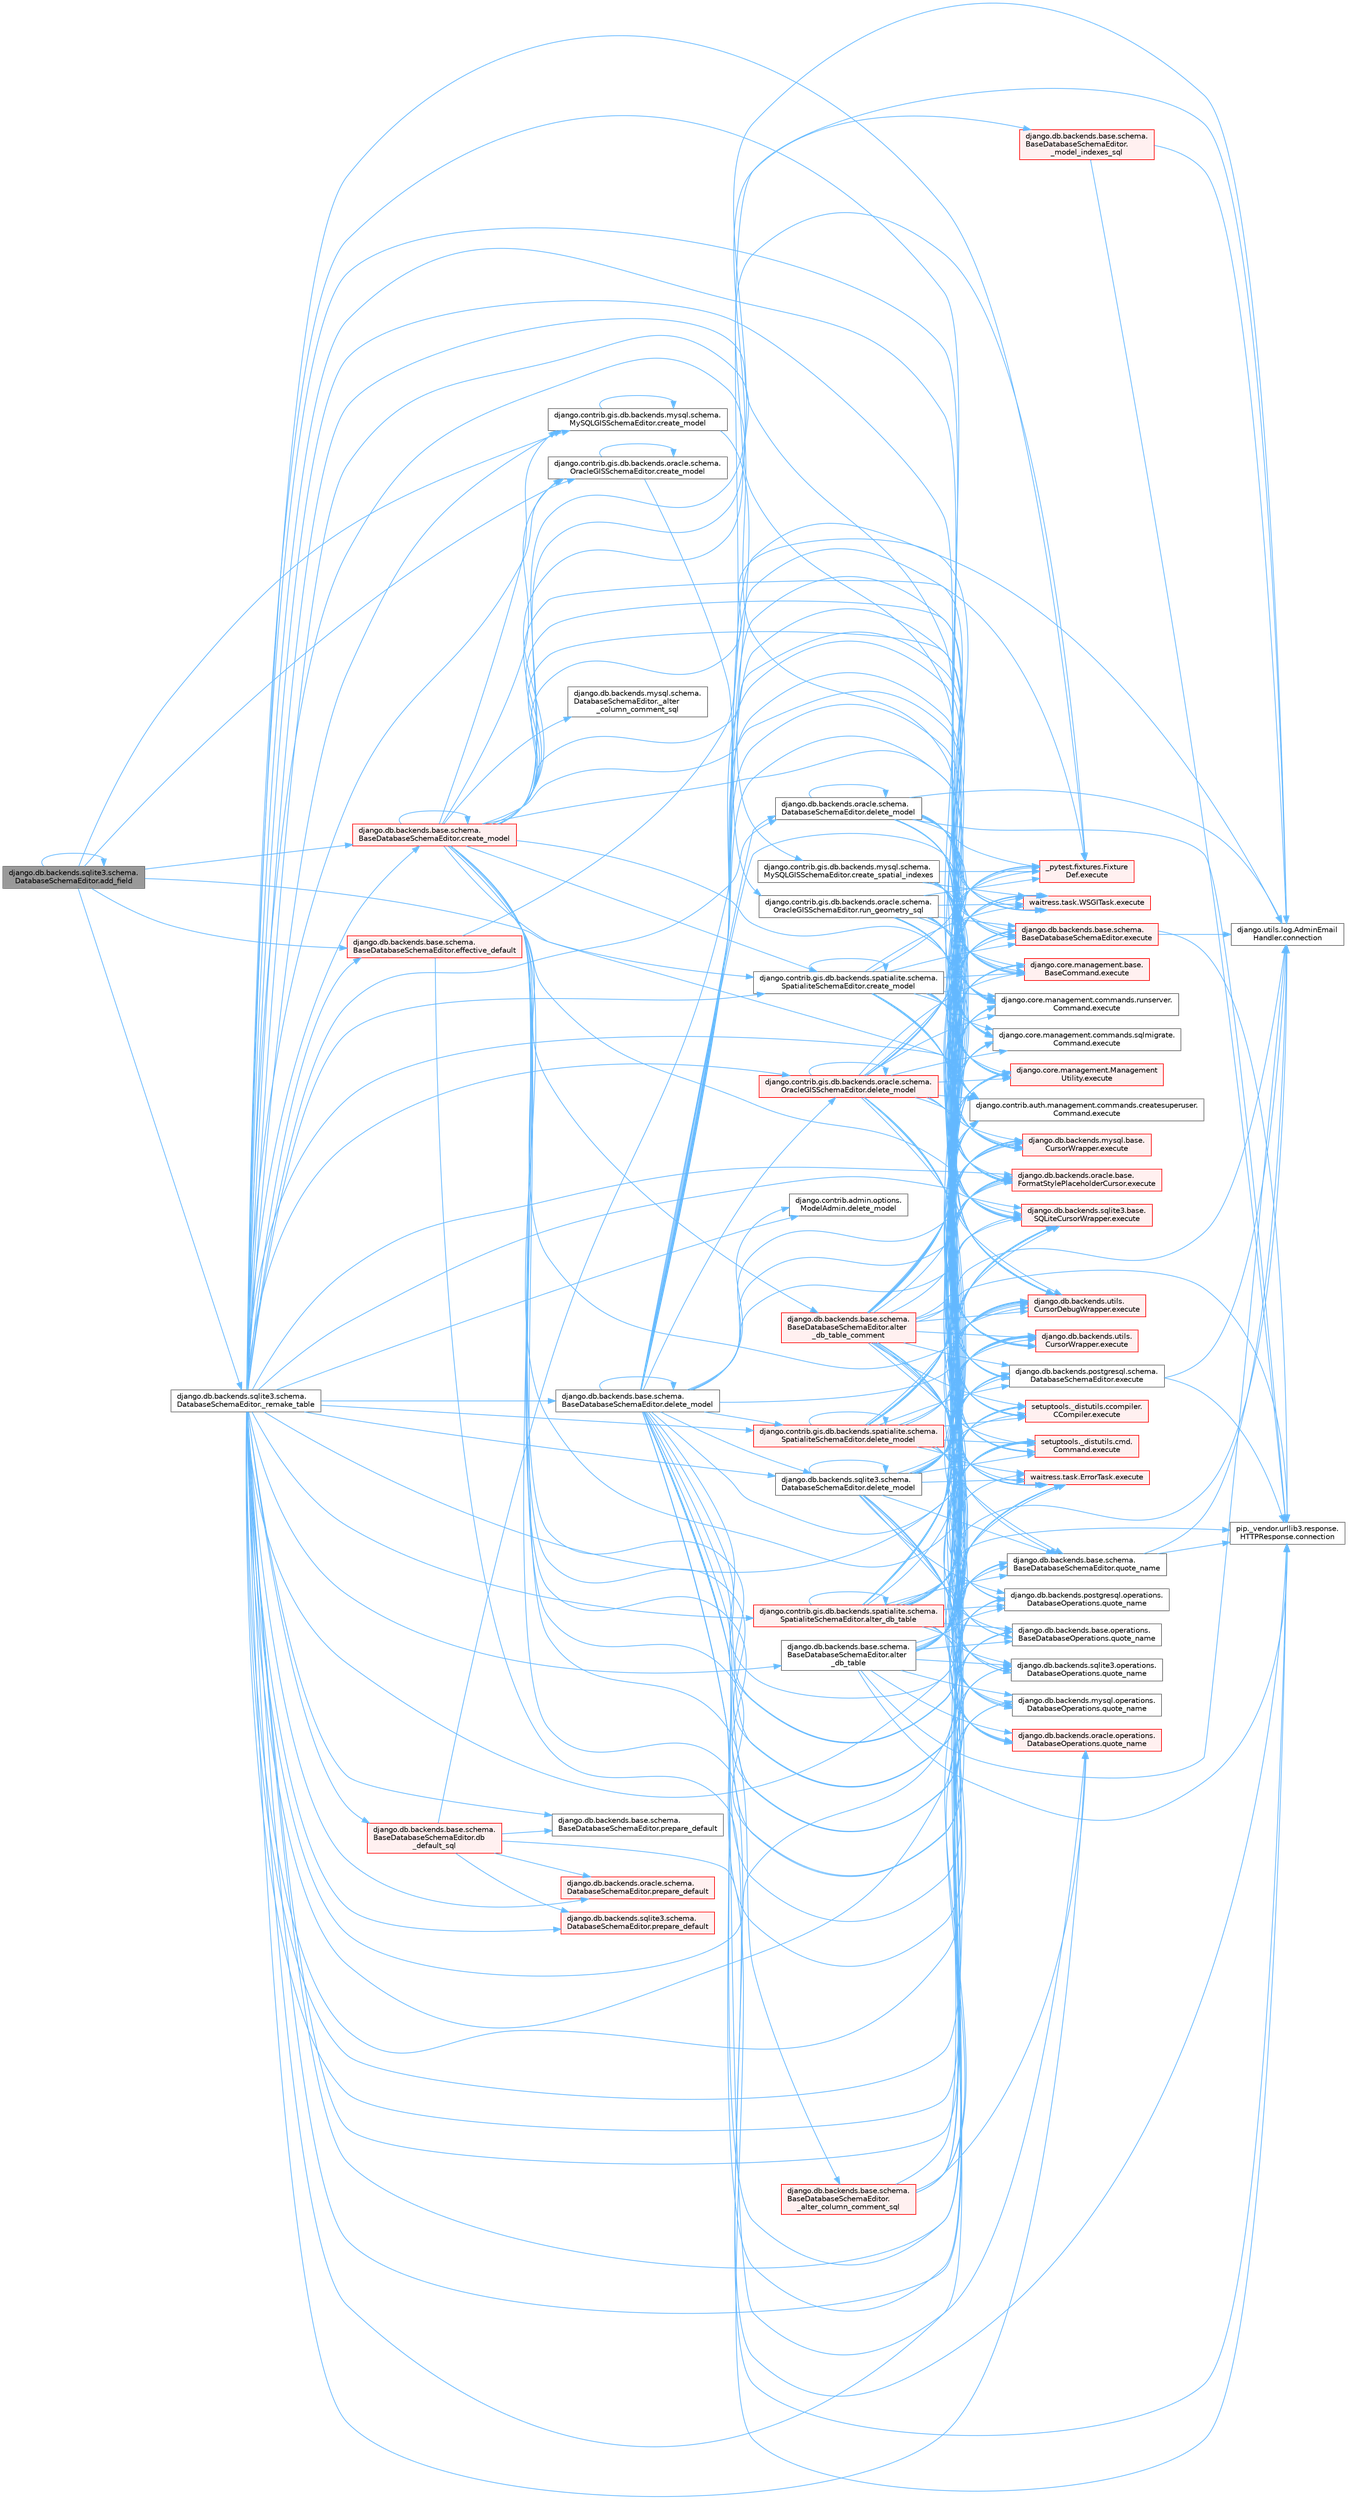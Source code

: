 digraph "django.db.backends.sqlite3.schema.DatabaseSchemaEditor.add_field"
{
 // LATEX_PDF_SIZE
  bgcolor="transparent";
  edge [fontname=Helvetica,fontsize=10,labelfontname=Helvetica,labelfontsize=10];
  node [fontname=Helvetica,fontsize=10,shape=box,height=0.2,width=0.4];
  rankdir="LR";
  Node1 [id="Node000001",label="django.db.backends.sqlite3.schema.\lDatabaseSchemaEditor.add_field",height=0.2,width=0.4,color="gray40", fillcolor="grey60", style="filled", fontcolor="black",tooltip=" "];
  Node1 -> Node2 [id="edge1_Node000001_Node000002",color="steelblue1",style="solid",tooltip=" "];
  Node2 [id="Node000002",label="django.db.backends.sqlite3.schema.\lDatabaseSchemaEditor._remake_table",height=0.2,width=0.4,color="grey40", fillcolor="white", style="filled",URL="$classdjango_1_1db_1_1backends_1_1sqlite3_1_1schema_1_1_database_schema_editor.html#a9b5b247b2cd836c48a65726025b45e11",tooltip=" "];
  Node2 -> Node3 [id="edge2_Node000002_Node000003",color="steelblue1",style="solid",tooltip=" "];
  Node3 [id="Node000003",label="django.contrib.gis.db.backends.spatialite.schema.\lSpatialiteSchemaEditor.alter_db_table",height=0.2,width=0.4,color="red", fillcolor="#FFF0F0", style="filled",URL="$classdjango_1_1contrib_1_1gis_1_1db_1_1backends_1_1spatialite_1_1schema_1_1_spatialite_schema_editor.html#a3c238b03e587be42747e3a128cd44946",tooltip=" "];
  Node3 -> Node3 [id="edge3_Node000003_Node000003",color="steelblue1",style="solid",tooltip=" "];
  Node3 -> Node4 [id="edge4_Node000003_Node000004",color="steelblue1",style="solid",tooltip=" "];
  Node4 [id="Node000004",label="django.utils.log.AdminEmail\lHandler.connection",height=0.2,width=0.4,color="grey40", fillcolor="white", style="filled",URL="$classdjango_1_1utils_1_1log_1_1_admin_email_handler.html#a545b5f7ec55a857fe1ca7836814a0760",tooltip=" "];
  Node3 -> Node5 [id="edge5_Node000003_Node000005",color="steelblue1",style="solid",tooltip=" "];
  Node5 [id="Node000005",label="pip._vendor.urllib3.response.\lHTTPResponse.connection",height=0.2,width=0.4,color="grey40", fillcolor="white", style="filled",URL="$classpip_1_1__vendor_1_1urllib3_1_1response_1_1_h_t_t_p_response.html#a9002314624685de3bbf9b84bdc87fef8",tooltip=" "];
  Node3 -> Node6 [id="edge6_Node000003_Node000006",color="steelblue1",style="solid",tooltip=" "];
  Node6 [id="Node000006",label="_pytest.fixtures.Fixture\lDef.execute",height=0.2,width=0.4,color="red", fillcolor="#FFF0F0", style="filled",URL="$class__pytest_1_1fixtures_1_1_fixture_def.html#ac27e0caaadd6404ffc2715216b643993",tooltip=" "];
  Node3 -> Node3951 [id="edge7_Node000003_Node003951",color="steelblue1",style="solid",tooltip=" "];
  Node3951 [id="Node003951",label="django.contrib.auth.management.commands.createsuperuser.\lCommand.execute",height=0.2,width=0.4,color="grey40", fillcolor="white", style="filled",URL="$classdjango_1_1contrib_1_1auth_1_1management_1_1commands_1_1createsuperuser_1_1_command.html#a4dc8ad9953fcae01a4c61c32fe4c6540",tooltip=" "];
  Node3 -> Node3952 [id="edge8_Node000003_Node003952",color="steelblue1",style="solid",tooltip=" "];
  Node3952 [id="Node003952",label="django.core.management.base.\lBaseCommand.execute",height=0.2,width=0.4,color="red", fillcolor="#FFF0F0", style="filled",URL="$classdjango_1_1core_1_1management_1_1base_1_1_base_command.html#a5621c1fb51be6a2deff6777d90c25ee0",tooltip=" "];
  Node3 -> Node3954 [id="edge9_Node000003_Node003954",color="steelblue1",style="solid",tooltip=" "];
  Node3954 [id="Node003954",label="django.core.management.commands.runserver.\lCommand.execute",height=0.2,width=0.4,color="grey40", fillcolor="white", style="filled",URL="$classdjango_1_1core_1_1management_1_1commands_1_1runserver_1_1_command.html#a86b4bdbf596d9f612125e143148d9919",tooltip=" "];
  Node3 -> Node3955 [id="edge10_Node000003_Node003955",color="steelblue1",style="solid",tooltip=" "];
  Node3955 [id="Node003955",label="django.core.management.commands.sqlmigrate.\lCommand.execute",height=0.2,width=0.4,color="grey40", fillcolor="white", style="filled",URL="$classdjango_1_1core_1_1management_1_1commands_1_1sqlmigrate_1_1_command.html#ad47c65d3d4820430ce43bb5f2086789d",tooltip=" "];
  Node3 -> Node3956 [id="edge11_Node000003_Node003956",color="steelblue1",style="solid",tooltip=" "];
  Node3956 [id="Node003956",label="django.core.management.Management\lUtility.execute",height=0.2,width=0.4,color="red", fillcolor="#FFF0F0", style="filled",URL="$classdjango_1_1core_1_1management_1_1_management_utility.html#ab2752203019f6a6274c55e096770c008",tooltip=" "];
  Node3 -> Node3964 [id="edge12_Node000003_Node003964",color="steelblue1",style="solid",tooltip=" "];
  Node3964 [id="Node003964",label="django.db.backends.base.schema.\lBaseDatabaseSchemaEditor.execute",height=0.2,width=0.4,color="red", fillcolor="#FFF0F0", style="filled",URL="$classdjango_1_1db_1_1backends_1_1base_1_1schema_1_1_base_database_schema_editor.html#a964d07b6ba94dc1698e896feeeb57353",tooltip=" "];
  Node3964 -> Node4 [id="edge13_Node003964_Node000004",color="steelblue1",style="solid",tooltip=" "];
  Node3964 -> Node5 [id="edge14_Node003964_Node000005",color="steelblue1",style="solid",tooltip=" "];
  Node3 -> Node3967 [id="edge15_Node000003_Node003967",color="steelblue1",style="solid",tooltip=" "];
  Node3967 [id="Node003967",label="django.db.backends.mysql.base.\lCursorWrapper.execute",height=0.2,width=0.4,color="red", fillcolor="#FFF0F0", style="filled",URL="$classdjango_1_1db_1_1backends_1_1mysql_1_1base_1_1_cursor_wrapper.html#a6b2d41b73d7c215224f1e994aad6ad60",tooltip=" "];
  Node3 -> Node3968 [id="edge16_Node000003_Node003968",color="steelblue1",style="solid",tooltip=" "];
  Node3968 [id="Node003968",label="django.db.backends.oracle.base.\lFormatStylePlaceholderCursor.execute",height=0.2,width=0.4,color="red", fillcolor="#FFF0F0", style="filled",URL="$classdjango_1_1db_1_1backends_1_1oracle_1_1base_1_1_format_style_placeholder_cursor.html#a0717bdbea59134a88e5f10399c33a251",tooltip=" "];
  Node3 -> Node3974 [id="edge17_Node000003_Node003974",color="steelblue1",style="solid",tooltip=" "];
  Node3974 [id="Node003974",label="django.db.backends.postgresql.schema.\lDatabaseSchemaEditor.execute",height=0.2,width=0.4,color="grey40", fillcolor="white", style="filled",URL="$classdjango_1_1db_1_1backends_1_1postgresql_1_1schema_1_1_database_schema_editor.html#afe7e39d1fd0ac2c6216f90295b9382ae",tooltip=" "];
  Node3974 -> Node4 [id="edge18_Node003974_Node000004",color="steelblue1",style="solid",tooltip=" "];
  Node3974 -> Node5 [id="edge19_Node003974_Node000005",color="steelblue1",style="solid",tooltip=" "];
  Node3 -> Node3975 [id="edge20_Node000003_Node003975",color="steelblue1",style="solid",tooltip=" "];
  Node3975 [id="Node003975",label="django.db.backends.sqlite3.base.\lSQLiteCursorWrapper.execute",height=0.2,width=0.4,color="red", fillcolor="#FFF0F0", style="filled",URL="$classdjango_1_1db_1_1backends_1_1sqlite3_1_1base_1_1_s_q_lite_cursor_wrapper.html#a41115eb3813040514a6c6c7111aa0b57",tooltip=" "];
  Node3 -> Node3977 [id="edge21_Node000003_Node003977",color="steelblue1",style="solid",tooltip=" "];
  Node3977 [id="Node003977",label="django.db.backends.utils.\lCursorDebugWrapper.execute",height=0.2,width=0.4,color="red", fillcolor="#FFF0F0", style="filled",URL="$classdjango_1_1db_1_1backends_1_1utils_1_1_cursor_debug_wrapper.html#af0443013785fceb3f05b38198a71ca3f",tooltip=" "];
  Node3 -> Node3978 [id="edge22_Node000003_Node003978",color="steelblue1",style="solid",tooltip=" "];
  Node3978 [id="Node003978",label="django.db.backends.utils.\lCursorWrapper.execute",height=0.2,width=0.4,color="red", fillcolor="#FFF0F0", style="filled",URL="$classdjango_1_1db_1_1backends_1_1utils_1_1_cursor_wrapper.html#a7d0bc9b6584c9fee961505e1d460547c",tooltip=" "];
  Node3 -> Node3981 [id="edge23_Node000003_Node003981",color="steelblue1",style="solid",tooltip=" "];
  Node3981 [id="Node003981",label="setuptools._distutils.ccompiler.\lCCompiler.execute",height=0.2,width=0.4,color="red", fillcolor="#FFF0F0", style="filled",URL="$classsetuptools_1_1__distutils_1_1ccompiler_1_1_c_compiler.html#a726dd6c4cc45b2077fa6bc43dc8fe60e",tooltip=" "];
  Node3 -> Node3982 [id="edge24_Node000003_Node003982",color="steelblue1",style="solid",tooltip=" "];
  Node3982 [id="Node003982",label="setuptools._distutils.cmd.\lCommand.execute",height=0.2,width=0.4,color="red", fillcolor="#FFF0F0", style="filled",URL="$classsetuptools_1_1__distutils_1_1cmd_1_1_command.html#a371b567539d5bc0e2a134bf361e97b38",tooltip=" "];
  Node3 -> Node3983 [id="edge25_Node000003_Node003983",color="steelblue1",style="solid",tooltip=" "];
  Node3983 [id="Node003983",label="waitress.task.ErrorTask.execute",height=0.2,width=0.4,color="red", fillcolor="#FFF0F0", style="filled",URL="$classwaitress_1_1task_1_1_error_task.html#ad5c6d14c13ba3d33e82b1b138e634bb0",tooltip=" "];
  Node3 -> Node3984 [id="edge26_Node000003_Node003984",color="steelblue1",style="solid",tooltip=" "];
  Node3984 [id="Node003984",label="waitress.task.WSGITask.execute",height=0.2,width=0.4,color="red", fillcolor="#FFF0F0", style="filled",URL="$classwaitress_1_1task_1_1_w_s_g_i_task.html#ac677ac1c03116dfa724298750580883b",tooltip=" "];
  Node3 -> Node4533 [id="edge27_Node000003_Node004533",color="steelblue1",style="solid",tooltip=" "];
  Node4533 [id="Node004533",label="django.db.backends.base.operations.\lBaseDatabaseOperations.quote_name",height=0.2,width=0.4,color="grey40", fillcolor="white", style="filled",URL="$classdjango_1_1db_1_1backends_1_1base_1_1operations_1_1_base_database_operations.html#ab468094d1b03334704774ae62fbb7955",tooltip=" "];
  Node3 -> Node4534 [id="edge28_Node000003_Node004534",color="steelblue1",style="solid",tooltip=" "];
  Node4534 [id="Node004534",label="django.db.backends.base.schema.\lBaseDatabaseSchemaEditor.quote_name",height=0.2,width=0.4,color="grey40", fillcolor="white", style="filled",URL="$classdjango_1_1db_1_1backends_1_1base_1_1schema_1_1_base_database_schema_editor.html#aa816e47aecbbe22e29c76f25001a873a",tooltip=" "];
  Node4534 -> Node4 [id="edge29_Node004534_Node000004",color="steelblue1",style="solid",tooltip=" "];
  Node4534 -> Node5 [id="edge30_Node004534_Node000005",color="steelblue1",style="solid",tooltip=" "];
  Node3 -> Node4535 [id="edge31_Node000003_Node004535",color="steelblue1",style="solid",tooltip=" "];
  Node4535 [id="Node004535",label="django.db.backends.mysql.operations.\lDatabaseOperations.quote_name",height=0.2,width=0.4,color="grey40", fillcolor="white", style="filled",URL="$classdjango_1_1db_1_1backends_1_1mysql_1_1operations_1_1_database_operations.html#a5d1561dd784c0f000ed8c1aa43a6efbf",tooltip=" "];
  Node3 -> Node4536 [id="edge32_Node000003_Node004536",color="steelblue1",style="solid",tooltip=" "];
  Node4536 [id="Node004536",label="django.db.backends.oracle.operations.\lDatabaseOperations.quote_name",height=0.2,width=0.4,color="red", fillcolor="#FFF0F0", style="filled",URL="$classdjango_1_1db_1_1backends_1_1oracle_1_1operations_1_1_database_operations.html#ac7551d250b0adf678e5d00e4d69cb021",tooltip=" "];
  Node3 -> Node4542 [id="edge33_Node000003_Node004542",color="steelblue1",style="solid",tooltip=" "];
  Node4542 [id="Node004542",label="django.db.backends.postgresql.operations.\lDatabaseOperations.quote_name",height=0.2,width=0.4,color="grey40", fillcolor="white", style="filled",URL="$classdjango_1_1db_1_1backends_1_1postgresql_1_1operations_1_1_database_operations.html#ab2f9e33071d2c5abb03744171da3b801",tooltip=" "];
  Node3 -> Node4543 [id="edge34_Node000003_Node004543",color="steelblue1",style="solid",tooltip=" "];
  Node4543 [id="Node004543",label="django.db.backends.sqlite3.operations.\lDatabaseOperations.quote_name",height=0.2,width=0.4,color="grey40", fillcolor="white", style="filled",URL="$classdjango_1_1db_1_1backends_1_1sqlite3_1_1operations_1_1_database_operations.html#a14cbbcb5e889d88278c96a39911d641b",tooltip=" "];
  Node2 -> Node4544 [id="edge35_Node000002_Node004544",color="steelblue1",style="solid",tooltip=" "];
  Node4544 [id="Node004544",label="django.db.backends.base.schema.\lBaseDatabaseSchemaEditor.alter\l_db_table",height=0.2,width=0.4,color="grey40", fillcolor="white", style="filled",URL="$classdjango_1_1db_1_1backends_1_1base_1_1schema_1_1_base_database_schema_editor.html#a6975136cc10a20541aed6b53fea99565",tooltip=" "];
  Node4544 -> Node4 [id="edge36_Node004544_Node000004",color="steelblue1",style="solid",tooltip=" "];
  Node4544 -> Node5 [id="edge37_Node004544_Node000005",color="steelblue1",style="solid",tooltip=" "];
  Node4544 -> Node6 [id="edge38_Node004544_Node000006",color="steelblue1",style="solid",tooltip=" "];
  Node4544 -> Node3951 [id="edge39_Node004544_Node003951",color="steelblue1",style="solid",tooltip=" "];
  Node4544 -> Node3952 [id="edge40_Node004544_Node003952",color="steelblue1",style="solid",tooltip=" "];
  Node4544 -> Node3954 [id="edge41_Node004544_Node003954",color="steelblue1",style="solid",tooltip=" "];
  Node4544 -> Node3955 [id="edge42_Node004544_Node003955",color="steelblue1",style="solid",tooltip=" "];
  Node4544 -> Node3956 [id="edge43_Node004544_Node003956",color="steelblue1",style="solid",tooltip=" "];
  Node4544 -> Node3964 [id="edge44_Node004544_Node003964",color="steelblue1",style="solid",tooltip=" "];
  Node4544 -> Node3967 [id="edge45_Node004544_Node003967",color="steelblue1",style="solid",tooltip=" "];
  Node4544 -> Node3968 [id="edge46_Node004544_Node003968",color="steelblue1",style="solid",tooltip=" "];
  Node4544 -> Node3974 [id="edge47_Node004544_Node003974",color="steelblue1",style="solid",tooltip=" "];
  Node4544 -> Node3975 [id="edge48_Node004544_Node003975",color="steelblue1",style="solid",tooltip=" "];
  Node4544 -> Node3977 [id="edge49_Node004544_Node003977",color="steelblue1",style="solid",tooltip=" "];
  Node4544 -> Node3978 [id="edge50_Node004544_Node003978",color="steelblue1",style="solid",tooltip=" "];
  Node4544 -> Node3981 [id="edge51_Node004544_Node003981",color="steelblue1",style="solid",tooltip=" "];
  Node4544 -> Node3982 [id="edge52_Node004544_Node003982",color="steelblue1",style="solid",tooltip=" "];
  Node4544 -> Node3983 [id="edge53_Node004544_Node003983",color="steelblue1",style="solid",tooltip=" "];
  Node4544 -> Node3984 [id="edge54_Node004544_Node003984",color="steelblue1",style="solid",tooltip=" "];
  Node4544 -> Node4533 [id="edge55_Node004544_Node004533",color="steelblue1",style="solid",tooltip=" "];
  Node4544 -> Node4534 [id="edge56_Node004544_Node004534",color="steelblue1",style="solid",tooltip=" "];
  Node4544 -> Node4535 [id="edge57_Node004544_Node004535",color="steelblue1",style="solid",tooltip=" "];
  Node4544 -> Node4536 [id="edge58_Node004544_Node004536",color="steelblue1",style="solid",tooltip=" "];
  Node4544 -> Node4542 [id="edge59_Node004544_Node004542",color="steelblue1",style="solid",tooltip=" "];
  Node4544 -> Node4543 [id="edge60_Node004544_Node004543",color="steelblue1",style="solid",tooltip=" "];
  Node2 -> Node4545 [id="edge61_Node000002_Node004545",color="steelblue1",style="solid",tooltip=" "];
  Node4545 [id="Node004545",label="django.contrib.gis.db.backends.mysql.schema.\lMySQLGISSchemaEditor.create_model",height=0.2,width=0.4,color="grey40", fillcolor="white", style="filled",URL="$classdjango_1_1contrib_1_1gis_1_1db_1_1backends_1_1mysql_1_1schema_1_1_my_s_q_l_g_i_s_schema_editor.html#a2be50e7e189e7bd3bd6909f56338c0ae",tooltip=" "];
  Node4545 -> Node4545 [id="edge62_Node004545_Node004545",color="steelblue1",style="solid",tooltip=" "];
  Node4545 -> Node4546 [id="edge63_Node004545_Node004546",color="steelblue1",style="solid",tooltip=" "];
  Node4546 [id="Node004546",label="django.contrib.gis.db.backends.mysql.schema.\lMySQLGISSchemaEditor.create_spatial_indexes",height=0.2,width=0.4,color="grey40", fillcolor="white", style="filled",URL="$classdjango_1_1contrib_1_1gis_1_1db_1_1backends_1_1mysql_1_1schema_1_1_my_s_q_l_g_i_s_schema_editor.html#ab01e4e9753b9691b274cfe31c800fb87",tooltip=" "];
  Node4546 -> Node6 [id="edge64_Node004546_Node000006",color="steelblue1",style="solid",tooltip=" "];
  Node4546 -> Node3951 [id="edge65_Node004546_Node003951",color="steelblue1",style="solid",tooltip=" "];
  Node4546 -> Node3952 [id="edge66_Node004546_Node003952",color="steelblue1",style="solid",tooltip=" "];
  Node4546 -> Node3954 [id="edge67_Node004546_Node003954",color="steelblue1",style="solid",tooltip=" "];
  Node4546 -> Node3955 [id="edge68_Node004546_Node003955",color="steelblue1",style="solid",tooltip=" "];
  Node4546 -> Node3956 [id="edge69_Node004546_Node003956",color="steelblue1",style="solid",tooltip=" "];
  Node4546 -> Node3964 [id="edge70_Node004546_Node003964",color="steelblue1",style="solid",tooltip=" "];
  Node4546 -> Node3967 [id="edge71_Node004546_Node003967",color="steelblue1",style="solid",tooltip=" "];
  Node4546 -> Node3968 [id="edge72_Node004546_Node003968",color="steelblue1",style="solid",tooltip=" "];
  Node4546 -> Node3974 [id="edge73_Node004546_Node003974",color="steelblue1",style="solid",tooltip=" "];
  Node4546 -> Node3975 [id="edge74_Node004546_Node003975",color="steelblue1",style="solid",tooltip=" "];
  Node4546 -> Node3977 [id="edge75_Node004546_Node003977",color="steelblue1",style="solid",tooltip=" "];
  Node4546 -> Node3978 [id="edge76_Node004546_Node003978",color="steelblue1",style="solid",tooltip=" "];
  Node4546 -> Node3981 [id="edge77_Node004546_Node003981",color="steelblue1",style="solid",tooltip=" "];
  Node4546 -> Node3982 [id="edge78_Node004546_Node003982",color="steelblue1",style="solid",tooltip=" "];
  Node4546 -> Node3983 [id="edge79_Node004546_Node003983",color="steelblue1",style="solid",tooltip=" "];
  Node4546 -> Node3984 [id="edge80_Node004546_Node003984",color="steelblue1",style="solid",tooltip=" "];
  Node2 -> Node4547 [id="edge81_Node000002_Node004547",color="steelblue1",style="solid",tooltip=" "];
  Node4547 [id="Node004547",label="django.contrib.gis.db.backends.oracle.schema.\lOracleGISSchemaEditor.create_model",height=0.2,width=0.4,color="grey40", fillcolor="white", style="filled",URL="$classdjango_1_1contrib_1_1gis_1_1db_1_1backends_1_1oracle_1_1schema_1_1_oracle_g_i_s_schema_editor.html#aedde6824f1f568969b03706ac55e71fe",tooltip=" "];
  Node4547 -> Node4547 [id="edge82_Node004547_Node004547",color="steelblue1",style="solid",tooltip=" "];
  Node4547 -> Node4548 [id="edge83_Node004547_Node004548",color="steelblue1",style="solid",tooltip=" "];
  Node4548 [id="Node004548",label="django.contrib.gis.db.backends.oracle.schema.\lOracleGISSchemaEditor.run_geometry_sql",height=0.2,width=0.4,color="grey40", fillcolor="white", style="filled",URL="$classdjango_1_1contrib_1_1gis_1_1db_1_1backends_1_1oracle_1_1schema_1_1_oracle_g_i_s_schema_editor.html#a1cc33dd24bca051d455c5a65f3e5940d",tooltip=" "];
  Node4548 -> Node6 [id="edge84_Node004548_Node000006",color="steelblue1",style="solid",tooltip=" "];
  Node4548 -> Node3951 [id="edge85_Node004548_Node003951",color="steelblue1",style="solid",tooltip=" "];
  Node4548 -> Node3952 [id="edge86_Node004548_Node003952",color="steelblue1",style="solid",tooltip=" "];
  Node4548 -> Node3954 [id="edge87_Node004548_Node003954",color="steelblue1",style="solid",tooltip=" "];
  Node4548 -> Node3955 [id="edge88_Node004548_Node003955",color="steelblue1",style="solid",tooltip=" "];
  Node4548 -> Node3956 [id="edge89_Node004548_Node003956",color="steelblue1",style="solid",tooltip=" "];
  Node4548 -> Node3964 [id="edge90_Node004548_Node003964",color="steelblue1",style="solid",tooltip=" "];
  Node4548 -> Node3967 [id="edge91_Node004548_Node003967",color="steelblue1",style="solid",tooltip=" "];
  Node4548 -> Node3968 [id="edge92_Node004548_Node003968",color="steelblue1",style="solid",tooltip=" "];
  Node4548 -> Node3974 [id="edge93_Node004548_Node003974",color="steelblue1",style="solid",tooltip=" "];
  Node4548 -> Node3975 [id="edge94_Node004548_Node003975",color="steelblue1",style="solid",tooltip=" "];
  Node4548 -> Node3977 [id="edge95_Node004548_Node003977",color="steelblue1",style="solid",tooltip=" "];
  Node4548 -> Node3978 [id="edge96_Node004548_Node003978",color="steelblue1",style="solid",tooltip=" "];
  Node4548 -> Node3981 [id="edge97_Node004548_Node003981",color="steelblue1",style="solid",tooltip=" "];
  Node4548 -> Node3982 [id="edge98_Node004548_Node003982",color="steelblue1",style="solid",tooltip=" "];
  Node4548 -> Node3983 [id="edge99_Node004548_Node003983",color="steelblue1",style="solid",tooltip=" "];
  Node4548 -> Node3984 [id="edge100_Node004548_Node003984",color="steelblue1",style="solid",tooltip=" "];
  Node2 -> Node4549 [id="edge101_Node000002_Node004549",color="steelblue1",style="solid",tooltip=" "];
  Node4549 [id="Node004549",label="django.contrib.gis.db.backends.spatialite.schema.\lSpatialiteSchemaEditor.create_model",height=0.2,width=0.4,color="grey40", fillcolor="white", style="filled",URL="$classdjango_1_1contrib_1_1gis_1_1db_1_1backends_1_1spatialite_1_1schema_1_1_spatialite_schema_editor.html#a19b94a34b1e1e5fc3cd38c736f21f025",tooltip=" "];
  Node4549 -> Node4549 [id="edge102_Node004549_Node004549",color="steelblue1",style="solid",tooltip=" "];
  Node4549 -> Node6 [id="edge103_Node004549_Node000006",color="steelblue1",style="solid",tooltip=" "];
  Node4549 -> Node3951 [id="edge104_Node004549_Node003951",color="steelblue1",style="solid",tooltip=" "];
  Node4549 -> Node3952 [id="edge105_Node004549_Node003952",color="steelblue1",style="solid",tooltip=" "];
  Node4549 -> Node3954 [id="edge106_Node004549_Node003954",color="steelblue1",style="solid",tooltip=" "];
  Node4549 -> Node3955 [id="edge107_Node004549_Node003955",color="steelblue1",style="solid",tooltip=" "];
  Node4549 -> Node3956 [id="edge108_Node004549_Node003956",color="steelblue1",style="solid",tooltip=" "];
  Node4549 -> Node3964 [id="edge109_Node004549_Node003964",color="steelblue1",style="solid",tooltip=" "];
  Node4549 -> Node3967 [id="edge110_Node004549_Node003967",color="steelblue1",style="solid",tooltip=" "];
  Node4549 -> Node3968 [id="edge111_Node004549_Node003968",color="steelblue1",style="solid",tooltip=" "];
  Node4549 -> Node3974 [id="edge112_Node004549_Node003974",color="steelblue1",style="solid",tooltip=" "];
  Node4549 -> Node3975 [id="edge113_Node004549_Node003975",color="steelblue1",style="solid",tooltip=" "];
  Node4549 -> Node3977 [id="edge114_Node004549_Node003977",color="steelblue1",style="solid",tooltip=" "];
  Node4549 -> Node3978 [id="edge115_Node004549_Node003978",color="steelblue1",style="solid",tooltip=" "];
  Node4549 -> Node3981 [id="edge116_Node004549_Node003981",color="steelblue1",style="solid",tooltip=" "];
  Node4549 -> Node3982 [id="edge117_Node004549_Node003982",color="steelblue1",style="solid",tooltip=" "];
  Node4549 -> Node3983 [id="edge118_Node004549_Node003983",color="steelblue1",style="solid",tooltip=" "];
  Node4549 -> Node3984 [id="edge119_Node004549_Node003984",color="steelblue1",style="solid",tooltip=" "];
  Node2 -> Node4550 [id="edge120_Node000002_Node004550",color="steelblue1",style="solid",tooltip=" "];
  Node4550 [id="Node004550",label="django.db.backends.base.schema.\lBaseDatabaseSchemaEditor.create_model",height=0.2,width=0.4,color="red", fillcolor="#FFF0F0", style="filled",URL="$classdjango_1_1db_1_1backends_1_1base_1_1schema_1_1_base_database_schema_editor.html#a802611d84fc67073227f245b7e881331",tooltip=" "];
  Node4550 -> Node4551 [id="edge121_Node004550_Node004551",color="steelblue1",style="solid",tooltip=" "];
  Node4551 [id="Node004551",label="django.db.backends.base.schema.\lBaseDatabaseSchemaEditor.\l_alter_column_comment_sql",height=0.2,width=0.4,color="red", fillcolor="#FFF0F0", style="filled",URL="$classdjango_1_1db_1_1backends_1_1base_1_1schema_1_1_base_database_schema_editor.html#a9f86ae7193fdd2bb59c79ac7d690c593",tooltip=" "];
  Node4551 -> Node4533 [id="edge122_Node004551_Node004533",color="steelblue1",style="solid",tooltip=" "];
  Node4551 -> Node4534 [id="edge123_Node004551_Node004534",color="steelblue1",style="solid",tooltip=" "];
  Node4551 -> Node4535 [id="edge124_Node004551_Node004535",color="steelblue1",style="solid",tooltip=" "];
  Node4551 -> Node4536 [id="edge125_Node004551_Node004536",color="steelblue1",style="solid",tooltip=" "];
  Node4551 -> Node4542 [id="edge126_Node004551_Node004542",color="steelblue1",style="solid",tooltip=" "];
  Node4551 -> Node4543 [id="edge127_Node004551_Node004543",color="steelblue1",style="solid",tooltip=" "];
  Node4550 -> Node4561 [id="edge128_Node004550_Node004561",color="steelblue1",style="solid",tooltip=" "];
  Node4561 [id="Node004561",label="django.db.backends.mysql.schema.\lDatabaseSchemaEditor._alter\l_column_comment_sql",height=0.2,width=0.4,color="grey40", fillcolor="white", style="filled",URL="$classdjango_1_1db_1_1backends_1_1mysql_1_1schema_1_1_database_schema_editor.html#a34fb7f7511d68dc643d0e7c44eae75d5",tooltip=" "];
  Node4550 -> Node4562 [id="edge129_Node004550_Node004562",color="steelblue1",style="solid",tooltip=" "];
  Node4562 [id="Node004562",label="django.db.backends.base.schema.\lBaseDatabaseSchemaEditor.\l_model_indexes_sql",height=0.2,width=0.4,color="red", fillcolor="#FFF0F0", style="filled",URL="$classdjango_1_1db_1_1backends_1_1base_1_1schema_1_1_base_database_schema_editor.html#a4db0a8aec342e1019ed26c18e7be7fff",tooltip=" "];
  Node4562 -> Node4 [id="edge130_Node004562_Node000004",color="steelblue1",style="solid",tooltip=" "];
  Node4562 -> Node5 [id="edge131_Node004562_Node000005",color="steelblue1",style="solid",tooltip=" "];
  Node4550 -> Node4581 [id="edge132_Node004550_Node004581",color="steelblue1",style="solid",tooltip=" "];
  Node4581 [id="Node004581",label="django.db.backends.base.schema.\lBaseDatabaseSchemaEditor.alter\l_db_table_comment",height=0.2,width=0.4,color="red", fillcolor="#FFF0F0", style="filled",URL="$classdjango_1_1db_1_1backends_1_1base_1_1schema_1_1_base_database_schema_editor.html#a788ba4cf1ea36f15a1b1d7a11b8d31a1",tooltip=" "];
  Node4581 -> Node4 [id="edge133_Node004581_Node000004",color="steelblue1",style="solid",tooltip=" "];
  Node4581 -> Node5 [id="edge134_Node004581_Node000005",color="steelblue1",style="solid",tooltip=" "];
  Node4581 -> Node6 [id="edge135_Node004581_Node000006",color="steelblue1",style="solid",tooltip=" "];
  Node4581 -> Node3951 [id="edge136_Node004581_Node003951",color="steelblue1",style="solid",tooltip=" "];
  Node4581 -> Node3952 [id="edge137_Node004581_Node003952",color="steelblue1",style="solid",tooltip=" "];
  Node4581 -> Node3954 [id="edge138_Node004581_Node003954",color="steelblue1",style="solid",tooltip=" "];
  Node4581 -> Node3955 [id="edge139_Node004581_Node003955",color="steelblue1",style="solid",tooltip=" "];
  Node4581 -> Node3956 [id="edge140_Node004581_Node003956",color="steelblue1",style="solid",tooltip=" "];
  Node4581 -> Node3964 [id="edge141_Node004581_Node003964",color="steelblue1",style="solid",tooltip=" "];
  Node4581 -> Node3967 [id="edge142_Node004581_Node003967",color="steelblue1",style="solid",tooltip=" "];
  Node4581 -> Node3968 [id="edge143_Node004581_Node003968",color="steelblue1",style="solid",tooltip=" "];
  Node4581 -> Node3974 [id="edge144_Node004581_Node003974",color="steelblue1",style="solid",tooltip=" "];
  Node4581 -> Node3975 [id="edge145_Node004581_Node003975",color="steelblue1",style="solid",tooltip=" "];
  Node4581 -> Node3977 [id="edge146_Node004581_Node003977",color="steelblue1",style="solid",tooltip=" "];
  Node4581 -> Node3978 [id="edge147_Node004581_Node003978",color="steelblue1",style="solid",tooltip=" "];
  Node4581 -> Node3981 [id="edge148_Node004581_Node003981",color="steelblue1",style="solid",tooltip=" "];
  Node4581 -> Node3982 [id="edge149_Node004581_Node003982",color="steelblue1",style="solid",tooltip=" "];
  Node4581 -> Node3983 [id="edge150_Node004581_Node003983",color="steelblue1",style="solid",tooltip=" "];
  Node4581 -> Node3984 [id="edge151_Node004581_Node003984",color="steelblue1",style="solid",tooltip=" "];
  Node4581 -> Node4533 [id="edge152_Node004581_Node004533",color="steelblue1",style="solid",tooltip=" "];
  Node4581 -> Node4534 [id="edge153_Node004581_Node004534",color="steelblue1",style="solid",tooltip=" "];
  Node4581 -> Node4535 [id="edge154_Node004581_Node004535",color="steelblue1",style="solid",tooltip=" "];
  Node4581 -> Node4536 [id="edge155_Node004581_Node004536",color="steelblue1",style="solid",tooltip=" "];
  Node4581 -> Node4542 [id="edge156_Node004581_Node004542",color="steelblue1",style="solid",tooltip=" "];
  Node4581 -> Node4543 [id="edge157_Node004581_Node004543",color="steelblue1",style="solid",tooltip=" "];
  Node4550 -> Node4 [id="edge158_Node004550_Node000004",color="steelblue1",style="solid",tooltip=" "];
  Node4550 -> Node5 [id="edge159_Node004550_Node000005",color="steelblue1",style="solid",tooltip=" "];
  Node4550 -> Node4545 [id="edge160_Node004550_Node004545",color="steelblue1",style="solid",tooltip=" "];
  Node4550 -> Node4547 [id="edge161_Node004550_Node004547",color="steelblue1",style="solid",tooltip=" "];
  Node4550 -> Node4549 [id="edge162_Node004550_Node004549",color="steelblue1",style="solid",tooltip=" "];
  Node4550 -> Node4550 [id="edge163_Node004550_Node004550",color="steelblue1",style="solid",tooltip=" "];
  Node4550 -> Node6 [id="edge164_Node004550_Node000006",color="steelblue1",style="solid",tooltip=" "];
  Node4550 -> Node3951 [id="edge165_Node004550_Node003951",color="steelblue1",style="solid",tooltip=" "];
  Node4550 -> Node3952 [id="edge166_Node004550_Node003952",color="steelblue1",style="solid",tooltip=" "];
  Node4550 -> Node3954 [id="edge167_Node004550_Node003954",color="steelblue1",style="solid",tooltip=" "];
  Node4550 -> Node3955 [id="edge168_Node004550_Node003955",color="steelblue1",style="solid",tooltip=" "];
  Node4550 -> Node3956 [id="edge169_Node004550_Node003956",color="steelblue1",style="solid",tooltip=" "];
  Node4550 -> Node3964 [id="edge170_Node004550_Node003964",color="steelblue1",style="solid",tooltip=" "];
  Node4550 -> Node3967 [id="edge171_Node004550_Node003967",color="steelblue1",style="solid",tooltip=" "];
  Node4550 -> Node3968 [id="edge172_Node004550_Node003968",color="steelblue1",style="solid",tooltip=" "];
  Node4550 -> Node3974 [id="edge173_Node004550_Node003974",color="steelblue1",style="solid",tooltip=" "];
  Node4550 -> Node3975 [id="edge174_Node004550_Node003975",color="steelblue1",style="solid",tooltip=" "];
  Node4550 -> Node3977 [id="edge175_Node004550_Node003977",color="steelblue1",style="solid",tooltip=" "];
  Node4550 -> Node3978 [id="edge176_Node004550_Node003978",color="steelblue1",style="solid",tooltip=" "];
  Node4550 -> Node3981 [id="edge177_Node004550_Node003981",color="steelblue1",style="solid",tooltip=" "];
  Node4550 -> Node3982 [id="edge178_Node004550_Node003982",color="steelblue1",style="solid",tooltip=" "];
  Node4550 -> Node3983 [id="edge179_Node004550_Node003983",color="steelblue1",style="solid",tooltip=" "];
  Node4550 -> Node3984 [id="edge180_Node004550_Node003984",color="steelblue1",style="solid",tooltip=" "];
  Node2 -> Node4606 [id="edge181_Node000002_Node004606",color="steelblue1",style="solid",tooltip=" "];
  Node4606 [id="Node004606",label="django.db.backends.base.schema.\lBaseDatabaseSchemaEditor.db\l_default_sql",height=0.2,width=0.4,color="red", fillcolor="#FFF0F0", style="filled",URL="$classdjango_1_1db_1_1backends_1_1base_1_1schema_1_1_base_database_schema_editor.html#ad3c6c06564f662cdefbb1e02911f78dc",tooltip=" "];
  Node4606 -> Node4 [id="edge182_Node004606_Node000004",color="steelblue1",style="solid",tooltip=" "];
  Node4606 -> Node5 [id="edge183_Node004606_Node000005",color="steelblue1",style="solid",tooltip=" "];
  Node4606 -> Node4607 [id="edge184_Node004606_Node004607",color="steelblue1",style="solid",tooltip=" "];
  Node4607 [id="Node004607",label="django.db.backends.base.schema.\lBaseDatabaseSchemaEditor.prepare_default",height=0.2,width=0.4,color="grey40", fillcolor="white", style="filled",URL="$classdjango_1_1db_1_1backends_1_1base_1_1schema_1_1_base_database_schema_editor.html#ada48da0bcec8198927bf454b2099c49e",tooltip=" "];
  Node4606 -> Node4608 [id="edge185_Node004606_Node004608",color="steelblue1",style="solid",tooltip=" "];
  Node4608 [id="Node004608",label="django.db.backends.oracle.schema.\lDatabaseSchemaEditor.prepare_default",height=0.2,width=0.4,color="red", fillcolor="#FFF0F0", style="filled",URL="$classdjango_1_1db_1_1backends_1_1oracle_1_1schema_1_1_database_schema_editor.html#a20ee4d7753c9c5e6bbb4d67f43c362fb",tooltip=" "];
  Node4606 -> Node4609 [id="edge186_Node004606_Node004609",color="steelblue1",style="solid",tooltip=" "];
  Node4609 [id="Node004609",label="django.db.backends.sqlite3.schema.\lDatabaseSchemaEditor.prepare_default",height=0.2,width=0.4,color="red", fillcolor="#FFF0F0", style="filled",URL="$classdjango_1_1db_1_1backends_1_1sqlite3_1_1schema_1_1_database_schema_editor.html#a7d7e5fd0b4dafd84e7bb50c112db4dbb",tooltip=" "];
  Node2 -> Node4617 [id="edge187_Node000002_Node004617",color="steelblue1",style="solid",tooltip=" "];
  Node4617 [id="Node004617",label="django.contrib.admin.options.\lModelAdmin.delete_model",height=0.2,width=0.4,color="grey40", fillcolor="white", style="filled",URL="$classdjango_1_1contrib_1_1admin_1_1options_1_1_model_admin.html#aa867ab455deada5d42bee9e8ffe2b9b2",tooltip=" "];
  Node2 -> Node4618 [id="edge188_Node000002_Node004618",color="steelblue1",style="solid",tooltip=" "];
  Node4618 [id="Node004618",label="django.contrib.gis.db.backends.oracle.schema.\lOracleGISSchemaEditor.delete_model",height=0.2,width=0.4,color="red", fillcolor="#FFF0F0", style="filled",URL="$classdjango_1_1contrib_1_1gis_1_1db_1_1backends_1_1oracle_1_1schema_1_1_oracle_g_i_s_schema_editor.html#a7e204de51c85be33515ce57fa48849df",tooltip=" "];
  Node4618 -> Node4618 [id="edge189_Node004618_Node004618",color="steelblue1",style="solid",tooltip=" "];
  Node4618 -> Node6 [id="edge190_Node004618_Node000006",color="steelblue1",style="solid",tooltip=" "];
  Node4618 -> Node3951 [id="edge191_Node004618_Node003951",color="steelblue1",style="solid",tooltip=" "];
  Node4618 -> Node3952 [id="edge192_Node004618_Node003952",color="steelblue1",style="solid",tooltip=" "];
  Node4618 -> Node3954 [id="edge193_Node004618_Node003954",color="steelblue1",style="solid",tooltip=" "];
  Node4618 -> Node3955 [id="edge194_Node004618_Node003955",color="steelblue1",style="solid",tooltip=" "];
  Node4618 -> Node3956 [id="edge195_Node004618_Node003956",color="steelblue1",style="solid",tooltip=" "];
  Node4618 -> Node3964 [id="edge196_Node004618_Node003964",color="steelblue1",style="solid",tooltip=" "];
  Node4618 -> Node3967 [id="edge197_Node004618_Node003967",color="steelblue1",style="solid",tooltip=" "];
  Node4618 -> Node3968 [id="edge198_Node004618_Node003968",color="steelblue1",style="solid",tooltip=" "];
  Node4618 -> Node3974 [id="edge199_Node004618_Node003974",color="steelblue1",style="solid",tooltip=" "];
  Node4618 -> Node3975 [id="edge200_Node004618_Node003975",color="steelblue1",style="solid",tooltip=" "];
  Node4618 -> Node3977 [id="edge201_Node004618_Node003977",color="steelblue1",style="solid",tooltip=" "];
  Node4618 -> Node3978 [id="edge202_Node004618_Node003978",color="steelblue1",style="solid",tooltip=" "];
  Node4618 -> Node3981 [id="edge203_Node004618_Node003981",color="steelblue1",style="solid",tooltip=" "];
  Node4618 -> Node3982 [id="edge204_Node004618_Node003982",color="steelblue1",style="solid",tooltip=" "];
  Node4618 -> Node3983 [id="edge205_Node004618_Node003983",color="steelblue1",style="solid",tooltip=" "];
  Node4618 -> Node3984 [id="edge206_Node004618_Node003984",color="steelblue1",style="solid",tooltip=" "];
  Node2 -> Node4619 [id="edge207_Node000002_Node004619",color="steelblue1",style="solid",tooltip=" "];
  Node4619 [id="Node004619",label="django.contrib.gis.db.backends.spatialite.schema.\lSpatialiteSchemaEditor.delete_model",height=0.2,width=0.4,color="red", fillcolor="#FFF0F0", style="filled",URL="$classdjango_1_1contrib_1_1gis_1_1db_1_1backends_1_1spatialite_1_1schema_1_1_spatialite_schema_editor.html#a1d324c35e2535b9adf7cbecb68fe761d",tooltip=" "];
  Node4619 -> Node4619 [id="edge208_Node004619_Node004619",color="steelblue1",style="solid",tooltip=" "];
  Node4619 -> Node6 [id="edge209_Node004619_Node000006",color="steelblue1",style="solid",tooltip=" "];
  Node4619 -> Node3951 [id="edge210_Node004619_Node003951",color="steelblue1",style="solid",tooltip=" "];
  Node4619 -> Node3952 [id="edge211_Node004619_Node003952",color="steelblue1",style="solid",tooltip=" "];
  Node4619 -> Node3954 [id="edge212_Node004619_Node003954",color="steelblue1",style="solid",tooltip=" "];
  Node4619 -> Node3955 [id="edge213_Node004619_Node003955",color="steelblue1",style="solid",tooltip=" "];
  Node4619 -> Node3956 [id="edge214_Node004619_Node003956",color="steelblue1",style="solid",tooltip=" "];
  Node4619 -> Node3964 [id="edge215_Node004619_Node003964",color="steelblue1",style="solid",tooltip=" "];
  Node4619 -> Node3967 [id="edge216_Node004619_Node003967",color="steelblue1",style="solid",tooltip=" "];
  Node4619 -> Node3968 [id="edge217_Node004619_Node003968",color="steelblue1",style="solid",tooltip=" "];
  Node4619 -> Node3974 [id="edge218_Node004619_Node003974",color="steelblue1",style="solid",tooltip=" "];
  Node4619 -> Node3975 [id="edge219_Node004619_Node003975",color="steelblue1",style="solid",tooltip=" "];
  Node4619 -> Node3977 [id="edge220_Node004619_Node003977",color="steelblue1",style="solid",tooltip=" "];
  Node4619 -> Node3978 [id="edge221_Node004619_Node003978",color="steelblue1",style="solid",tooltip=" "];
  Node4619 -> Node3981 [id="edge222_Node004619_Node003981",color="steelblue1",style="solid",tooltip=" "];
  Node4619 -> Node3982 [id="edge223_Node004619_Node003982",color="steelblue1",style="solid",tooltip=" "];
  Node4619 -> Node3983 [id="edge224_Node004619_Node003983",color="steelblue1",style="solid",tooltip=" "];
  Node4619 -> Node3984 [id="edge225_Node004619_Node003984",color="steelblue1",style="solid",tooltip=" "];
  Node4619 -> Node4533 [id="edge226_Node004619_Node004533",color="steelblue1",style="solid",tooltip=" "];
  Node4619 -> Node4534 [id="edge227_Node004619_Node004534",color="steelblue1",style="solid",tooltip=" "];
  Node4619 -> Node4535 [id="edge228_Node004619_Node004535",color="steelblue1",style="solid",tooltip=" "];
  Node4619 -> Node4536 [id="edge229_Node004619_Node004536",color="steelblue1",style="solid",tooltip=" "];
  Node4619 -> Node4542 [id="edge230_Node004619_Node004542",color="steelblue1",style="solid",tooltip=" "];
  Node4619 -> Node4543 [id="edge231_Node004619_Node004543",color="steelblue1",style="solid",tooltip=" "];
  Node2 -> Node4621 [id="edge232_Node000002_Node004621",color="steelblue1",style="solid",tooltip=" "];
  Node4621 [id="Node004621",label="django.db.backends.base.schema.\lBaseDatabaseSchemaEditor.delete_model",height=0.2,width=0.4,color="grey40", fillcolor="white", style="filled",URL="$classdjango_1_1db_1_1backends_1_1base_1_1schema_1_1_base_database_schema_editor.html#a4685be374dca3bb40806d579c17c4a71",tooltip=" "];
  Node4621 -> Node4617 [id="edge233_Node004621_Node004617",color="steelblue1",style="solid",tooltip=" "];
  Node4621 -> Node4618 [id="edge234_Node004621_Node004618",color="steelblue1",style="solid",tooltip=" "];
  Node4621 -> Node4619 [id="edge235_Node004621_Node004619",color="steelblue1",style="solid",tooltip=" "];
  Node4621 -> Node4621 [id="edge236_Node004621_Node004621",color="steelblue1",style="solid",tooltip=" "];
  Node4621 -> Node4622 [id="edge237_Node004621_Node004622",color="steelblue1",style="solid",tooltip=" "];
  Node4622 [id="Node004622",label="django.db.backends.oracle.schema.\lDatabaseSchemaEditor.delete_model",height=0.2,width=0.4,color="grey40", fillcolor="white", style="filled",URL="$classdjango_1_1db_1_1backends_1_1oracle_1_1schema_1_1_database_schema_editor.html#ab50218126d3c815cba56fe0387a8dcba",tooltip=" "];
  Node4622 -> Node4 [id="edge238_Node004622_Node000004",color="steelblue1",style="solid",tooltip=" "];
  Node4622 -> Node5 [id="edge239_Node004622_Node000005",color="steelblue1",style="solid",tooltip=" "];
  Node4622 -> Node4622 [id="edge240_Node004622_Node004622",color="steelblue1",style="solid",tooltip=" "];
  Node4622 -> Node6 [id="edge241_Node004622_Node000006",color="steelblue1",style="solid",tooltip=" "];
  Node4622 -> Node3951 [id="edge242_Node004622_Node003951",color="steelblue1",style="solid",tooltip=" "];
  Node4622 -> Node3952 [id="edge243_Node004622_Node003952",color="steelblue1",style="solid",tooltip=" "];
  Node4622 -> Node3954 [id="edge244_Node004622_Node003954",color="steelblue1",style="solid",tooltip=" "];
  Node4622 -> Node3955 [id="edge245_Node004622_Node003955",color="steelblue1",style="solid",tooltip=" "];
  Node4622 -> Node3956 [id="edge246_Node004622_Node003956",color="steelblue1",style="solid",tooltip=" "];
  Node4622 -> Node3964 [id="edge247_Node004622_Node003964",color="steelblue1",style="solid",tooltip=" "];
  Node4622 -> Node3967 [id="edge248_Node004622_Node003967",color="steelblue1",style="solid",tooltip=" "];
  Node4622 -> Node3968 [id="edge249_Node004622_Node003968",color="steelblue1",style="solid",tooltip=" "];
  Node4622 -> Node3974 [id="edge250_Node004622_Node003974",color="steelblue1",style="solid",tooltip=" "];
  Node4622 -> Node3975 [id="edge251_Node004622_Node003975",color="steelblue1",style="solid",tooltip=" "];
  Node4622 -> Node3977 [id="edge252_Node004622_Node003977",color="steelblue1",style="solid",tooltip=" "];
  Node4622 -> Node3978 [id="edge253_Node004622_Node003978",color="steelblue1",style="solid",tooltip=" "];
  Node4622 -> Node3981 [id="edge254_Node004622_Node003981",color="steelblue1",style="solid",tooltip=" "];
  Node4622 -> Node3982 [id="edge255_Node004622_Node003982",color="steelblue1",style="solid",tooltip=" "];
  Node4622 -> Node3983 [id="edge256_Node004622_Node003983",color="steelblue1",style="solid",tooltip=" "];
  Node4622 -> Node3984 [id="edge257_Node004622_Node003984",color="steelblue1",style="solid",tooltip=" "];
  Node4621 -> Node4623 [id="edge258_Node004621_Node004623",color="steelblue1",style="solid",tooltip=" "];
  Node4623 [id="Node004623",label="django.db.backends.sqlite3.schema.\lDatabaseSchemaEditor.delete_model",height=0.2,width=0.4,color="grey40", fillcolor="white", style="filled",URL="$classdjango_1_1db_1_1backends_1_1sqlite3_1_1schema_1_1_database_schema_editor.html#ace17666280378c6270bb6569941a67ad",tooltip=" "];
  Node4623 -> Node4623 [id="edge259_Node004623_Node004623",color="steelblue1",style="solid",tooltip=" "];
  Node4623 -> Node6 [id="edge260_Node004623_Node000006",color="steelblue1",style="solid",tooltip=" "];
  Node4623 -> Node3951 [id="edge261_Node004623_Node003951",color="steelblue1",style="solid",tooltip=" "];
  Node4623 -> Node3952 [id="edge262_Node004623_Node003952",color="steelblue1",style="solid",tooltip=" "];
  Node4623 -> Node3954 [id="edge263_Node004623_Node003954",color="steelblue1",style="solid",tooltip=" "];
  Node4623 -> Node3955 [id="edge264_Node004623_Node003955",color="steelblue1",style="solid",tooltip=" "];
  Node4623 -> Node3956 [id="edge265_Node004623_Node003956",color="steelblue1",style="solid",tooltip=" "];
  Node4623 -> Node3964 [id="edge266_Node004623_Node003964",color="steelblue1",style="solid",tooltip=" "];
  Node4623 -> Node3967 [id="edge267_Node004623_Node003967",color="steelblue1",style="solid",tooltip=" "];
  Node4623 -> Node3968 [id="edge268_Node004623_Node003968",color="steelblue1",style="solid",tooltip=" "];
  Node4623 -> Node3974 [id="edge269_Node004623_Node003974",color="steelblue1",style="solid",tooltip=" "];
  Node4623 -> Node3975 [id="edge270_Node004623_Node003975",color="steelblue1",style="solid",tooltip=" "];
  Node4623 -> Node3977 [id="edge271_Node004623_Node003977",color="steelblue1",style="solid",tooltip=" "];
  Node4623 -> Node3978 [id="edge272_Node004623_Node003978",color="steelblue1",style="solid",tooltip=" "];
  Node4623 -> Node3981 [id="edge273_Node004623_Node003981",color="steelblue1",style="solid",tooltip=" "];
  Node4623 -> Node3982 [id="edge274_Node004623_Node003982",color="steelblue1",style="solid",tooltip=" "];
  Node4623 -> Node3983 [id="edge275_Node004623_Node003983",color="steelblue1",style="solid",tooltip=" "];
  Node4623 -> Node3984 [id="edge276_Node004623_Node003984",color="steelblue1",style="solid",tooltip=" "];
  Node4623 -> Node4533 [id="edge277_Node004623_Node004533",color="steelblue1",style="solid",tooltip=" "];
  Node4623 -> Node4534 [id="edge278_Node004623_Node004534",color="steelblue1",style="solid",tooltip=" "];
  Node4623 -> Node4535 [id="edge279_Node004623_Node004535",color="steelblue1",style="solid",tooltip=" "];
  Node4623 -> Node4536 [id="edge280_Node004623_Node004536",color="steelblue1",style="solid",tooltip=" "];
  Node4623 -> Node4542 [id="edge281_Node004623_Node004542",color="steelblue1",style="solid",tooltip=" "];
  Node4623 -> Node4543 [id="edge282_Node004623_Node004543",color="steelblue1",style="solid",tooltip=" "];
  Node4621 -> Node6 [id="edge283_Node004621_Node000006",color="steelblue1",style="solid",tooltip=" "];
  Node4621 -> Node3951 [id="edge284_Node004621_Node003951",color="steelblue1",style="solid",tooltip=" "];
  Node4621 -> Node3952 [id="edge285_Node004621_Node003952",color="steelblue1",style="solid",tooltip=" "];
  Node4621 -> Node3954 [id="edge286_Node004621_Node003954",color="steelblue1",style="solid",tooltip=" "];
  Node4621 -> Node3955 [id="edge287_Node004621_Node003955",color="steelblue1",style="solid",tooltip=" "];
  Node4621 -> Node3956 [id="edge288_Node004621_Node003956",color="steelblue1",style="solid",tooltip=" "];
  Node4621 -> Node3964 [id="edge289_Node004621_Node003964",color="steelblue1",style="solid",tooltip=" "];
  Node4621 -> Node3967 [id="edge290_Node004621_Node003967",color="steelblue1",style="solid",tooltip=" "];
  Node4621 -> Node3968 [id="edge291_Node004621_Node003968",color="steelblue1",style="solid",tooltip=" "];
  Node4621 -> Node3974 [id="edge292_Node004621_Node003974",color="steelblue1",style="solid",tooltip=" "];
  Node4621 -> Node3975 [id="edge293_Node004621_Node003975",color="steelblue1",style="solid",tooltip=" "];
  Node4621 -> Node3977 [id="edge294_Node004621_Node003977",color="steelblue1",style="solid",tooltip=" "];
  Node4621 -> Node3978 [id="edge295_Node004621_Node003978",color="steelblue1",style="solid",tooltip=" "];
  Node4621 -> Node3981 [id="edge296_Node004621_Node003981",color="steelblue1",style="solid",tooltip=" "];
  Node4621 -> Node3982 [id="edge297_Node004621_Node003982",color="steelblue1",style="solid",tooltip=" "];
  Node4621 -> Node3983 [id="edge298_Node004621_Node003983",color="steelblue1",style="solid",tooltip=" "];
  Node4621 -> Node3984 [id="edge299_Node004621_Node003984",color="steelblue1",style="solid",tooltip=" "];
  Node4621 -> Node4533 [id="edge300_Node004621_Node004533",color="steelblue1",style="solid",tooltip=" "];
  Node4621 -> Node4534 [id="edge301_Node004621_Node004534",color="steelblue1",style="solid",tooltip=" "];
  Node4621 -> Node4535 [id="edge302_Node004621_Node004535",color="steelblue1",style="solid",tooltip=" "];
  Node4621 -> Node4536 [id="edge303_Node004621_Node004536",color="steelblue1",style="solid",tooltip=" "];
  Node4621 -> Node4542 [id="edge304_Node004621_Node004542",color="steelblue1",style="solid",tooltip=" "];
  Node4621 -> Node4543 [id="edge305_Node004621_Node004543",color="steelblue1",style="solid",tooltip=" "];
  Node2 -> Node4622 [id="edge306_Node000002_Node004622",color="steelblue1",style="solid",tooltip=" "];
  Node2 -> Node4623 [id="edge307_Node000002_Node004623",color="steelblue1",style="solid",tooltip=" "];
  Node2 -> Node4610 [id="edge308_Node000002_Node004610",color="steelblue1",style="solid",tooltip=" "];
  Node4610 [id="Node004610",label="django.db.backends.base.schema.\lBaseDatabaseSchemaEditor.effective_default",height=0.2,width=0.4,color="red", fillcolor="#FFF0F0", style="filled",URL="$classdjango_1_1db_1_1backends_1_1base_1_1schema_1_1_base_database_schema_editor.html#a31b9a3945f20b626469ab08069355e02",tooltip=" "];
  Node4610 -> Node4 [id="edge309_Node004610_Node000004",color="steelblue1",style="solid",tooltip=" "];
  Node4610 -> Node5 [id="edge310_Node004610_Node000005",color="steelblue1",style="solid",tooltip=" "];
  Node2 -> Node6 [id="edge311_Node000002_Node000006",color="steelblue1",style="solid",tooltip=" "];
  Node2 -> Node3951 [id="edge312_Node000002_Node003951",color="steelblue1",style="solid",tooltip=" "];
  Node2 -> Node3952 [id="edge313_Node000002_Node003952",color="steelblue1",style="solid",tooltip=" "];
  Node2 -> Node3954 [id="edge314_Node000002_Node003954",color="steelblue1",style="solid",tooltip=" "];
  Node2 -> Node3955 [id="edge315_Node000002_Node003955",color="steelblue1",style="solid",tooltip=" "];
  Node2 -> Node3956 [id="edge316_Node000002_Node003956",color="steelblue1",style="solid",tooltip=" "];
  Node2 -> Node3964 [id="edge317_Node000002_Node003964",color="steelblue1",style="solid",tooltip=" "];
  Node2 -> Node3967 [id="edge318_Node000002_Node003967",color="steelblue1",style="solid",tooltip=" "];
  Node2 -> Node3968 [id="edge319_Node000002_Node003968",color="steelblue1",style="solid",tooltip=" "];
  Node2 -> Node3974 [id="edge320_Node000002_Node003974",color="steelblue1",style="solid",tooltip=" "];
  Node2 -> Node3975 [id="edge321_Node000002_Node003975",color="steelblue1",style="solid",tooltip=" "];
  Node2 -> Node3977 [id="edge322_Node000002_Node003977",color="steelblue1",style="solid",tooltip=" "];
  Node2 -> Node3978 [id="edge323_Node000002_Node003978",color="steelblue1",style="solid",tooltip=" "];
  Node2 -> Node3981 [id="edge324_Node000002_Node003981",color="steelblue1",style="solid",tooltip=" "];
  Node2 -> Node3982 [id="edge325_Node000002_Node003982",color="steelblue1",style="solid",tooltip=" "];
  Node2 -> Node3983 [id="edge326_Node000002_Node003983",color="steelblue1",style="solid",tooltip=" "];
  Node2 -> Node3984 [id="edge327_Node000002_Node003984",color="steelblue1",style="solid",tooltip=" "];
  Node2 -> Node4607 [id="edge328_Node000002_Node004607",color="steelblue1",style="solid",tooltip=" "];
  Node2 -> Node4608 [id="edge329_Node000002_Node004608",color="steelblue1",style="solid",tooltip=" "];
  Node2 -> Node4609 [id="edge330_Node000002_Node004609",color="steelblue1",style="solid",tooltip=" "];
  Node2 -> Node4533 [id="edge331_Node000002_Node004533",color="steelblue1",style="solid",tooltip=" "];
  Node2 -> Node4534 [id="edge332_Node000002_Node004534",color="steelblue1",style="solid",tooltip=" "];
  Node2 -> Node4535 [id="edge333_Node000002_Node004535",color="steelblue1",style="solid",tooltip=" "];
  Node2 -> Node4536 [id="edge334_Node000002_Node004536",color="steelblue1",style="solid",tooltip=" "];
  Node2 -> Node4542 [id="edge335_Node000002_Node004542",color="steelblue1",style="solid",tooltip=" "];
  Node2 -> Node4543 [id="edge336_Node000002_Node004543",color="steelblue1",style="solid",tooltip=" "];
  Node1 -> Node1 [id="edge337_Node000001_Node000001",color="steelblue1",style="solid",tooltip=" "];
  Node1 -> Node4545 [id="edge338_Node000001_Node004545",color="steelblue1",style="solid",tooltip=" "];
  Node1 -> Node4547 [id="edge339_Node000001_Node004547",color="steelblue1",style="solid",tooltip=" "];
  Node1 -> Node4549 [id="edge340_Node000001_Node004549",color="steelblue1",style="solid",tooltip=" "];
  Node1 -> Node4550 [id="edge341_Node000001_Node004550",color="steelblue1",style="solid",tooltip=" "];
  Node1 -> Node4610 [id="edge342_Node000001_Node004610",color="steelblue1",style="solid",tooltip=" "];
}
